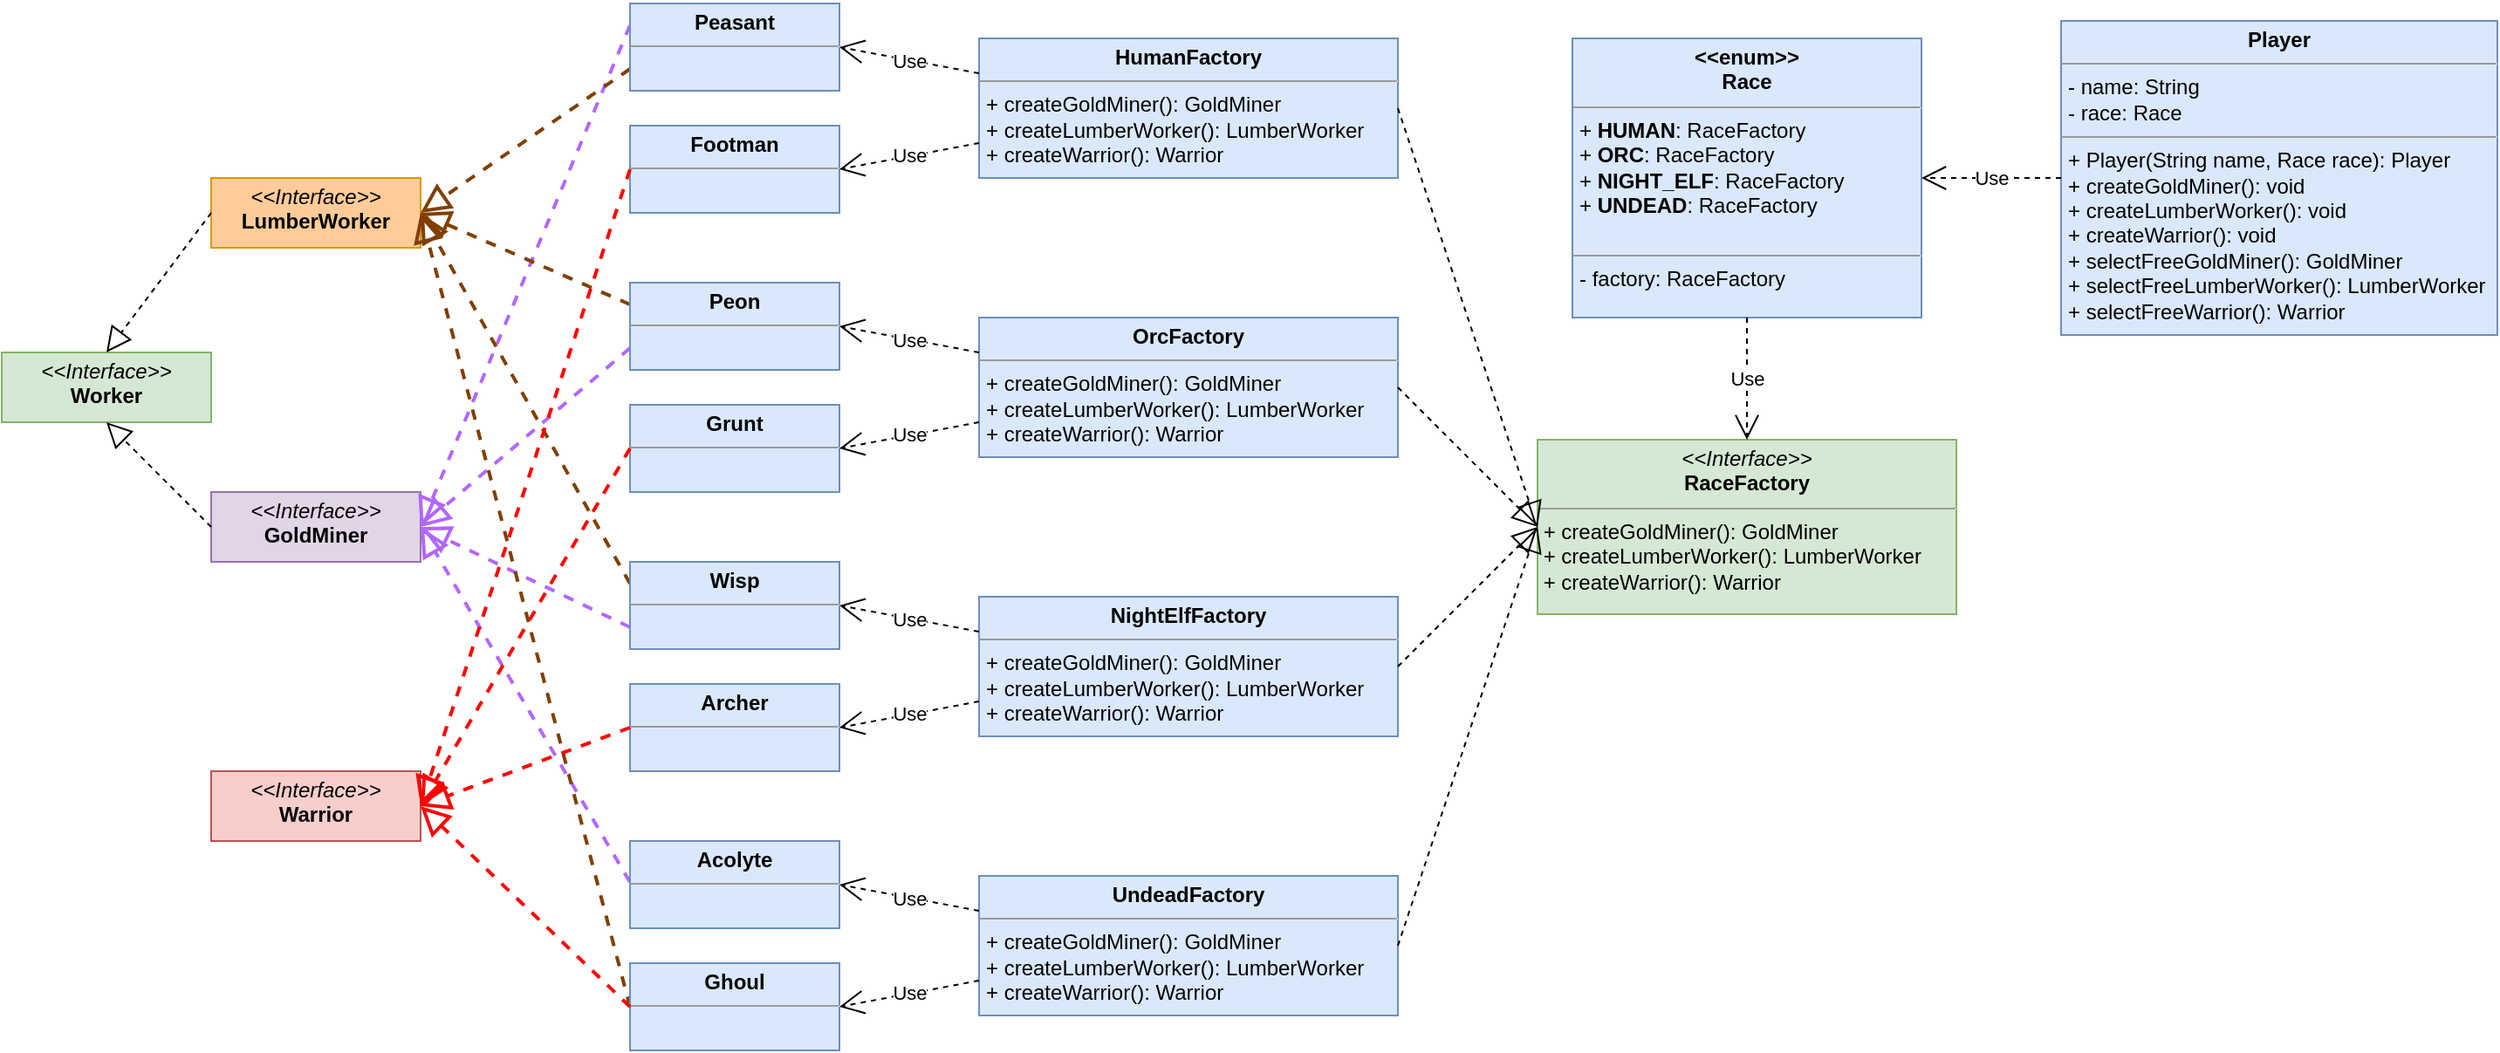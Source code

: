 <mxfile version="13.3.9" type="device"><diagram id="P6e_GB2rLNLxphyNuxIH" name="Page-1"><mxGraphModel dx="3542" dy="2015" grid="1" gridSize="10" guides="1" tooltips="1" connect="1" arrows="1" fold="1" page="1" pageScale="1" pageWidth="827" pageHeight="1169" math="0" shadow="0"><root><mxCell id="0"/><mxCell id="1" parent="0"/><mxCell id="o_yk3WBDeLrKvYmKNRMG-1" value="&lt;p style=&quot;margin: 0px ; margin-top: 4px ; text-align: center&quot;&gt;&lt;b&gt;Player&lt;/b&gt;&lt;br&gt;&lt;/p&gt;&lt;hr size=&quot;1&quot;&gt;&lt;p style=&quot;margin: 0px ; margin-left: 4px&quot;&gt;- name: String&lt;br&gt;- race: Race&lt;/p&gt;&lt;hr size=&quot;1&quot;&gt;&lt;p style=&quot;margin: 0px ; margin-left: 4px&quot;&gt;+ Player(String name, Race race): Player&lt;br&gt;+ createGoldMiner(): void&lt;br&gt;+ createLumberWorker(): void&lt;br&gt;+ createWarrior(): void&lt;br&gt;+ selectFreeGoldMiner(): GoldMiner&lt;/p&gt;&lt;p style=&quot;margin: 0px ; margin-left: 4px&quot;&gt;+ selectFreeLumberWorker(): LumberWorker&lt;/p&gt;&lt;p style=&quot;margin: 0px ; margin-left: 4px&quot;&gt;+ selectFreeWarrior(): Warrior&lt;/p&gt;" style="verticalAlign=top;align=left;overflow=fill;fontSize=12;fontFamily=Helvetica;html=1;fillColor=#dae8fc;strokeColor=#6c8ebf;" parent="1" vertex="1"><mxGeometry x="380" y="30" width="250" height="180" as="geometry"/></mxCell><mxCell id="o_yk3WBDeLrKvYmKNRMG-2" value="&lt;p style=&quot;margin: 0px ; margin-top: 4px ; text-align: center&quot;&gt;&lt;b&gt;&amp;lt;&amp;lt;enum&amp;gt;&amp;gt;&lt;br&gt;Race&lt;/b&gt;&lt;br&gt;&lt;/p&gt;&lt;hr size=&quot;1&quot;&gt;&lt;p style=&quot;margin: 0px ; margin-left: 4px&quot;&gt;+ &lt;b&gt;HUMAN&lt;/b&gt;: RaceFactory&lt;br&gt;+ &lt;b&gt;ORC&lt;/b&gt;: RaceFactory&lt;br&gt;+ &lt;b&gt;NIGHT_ELF&lt;/b&gt;: RaceFactory&lt;br&gt;+ &lt;b&gt;UNDEAD&lt;/b&gt;: RaceFactory&lt;br&gt;&lt;br&gt;&lt;/p&gt;&lt;hr size=&quot;1&quot;&gt;&lt;p style=&quot;margin: 0px ; margin-left: 4px&quot;&gt;- factory: RaceFactory&lt;br&gt;&lt;/p&gt;" style="verticalAlign=top;align=left;overflow=fill;fontSize=12;fontFamily=Helvetica;html=1;fillColor=#dae8fc;strokeColor=#6c8ebf;" parent="1" vertex="1"><mxGeometry x="100" y="40" width="200" height="160" as="geometry"/></mxCell><mxCell id="o_yk3WBDeLrKvYmKNRMG-3" value="&lt;p style=&quot;margin: 0px ; margin-top: 4px ; text-align: center&quot;&gt;&lt;i&gt;&amp;lt;&amp;lt;Interface&amp;gt;&amp;gt;&lt;/i&gt;&lt;br&gt;&lt;b&gt;RaceFactory&lt;/b&gt;&lt;/p&gt;&lt;hr size=&quot;1&quot;&gt;&lt;p style=&quot;margin: 0px ; margin-left: 4px&quot;&gt;&lt;/p&gt;&lt;p style=&quot;margin: 0px ; margin-left: 4px&quot;&gt;&lt;/p&gt;&amp;nbsp;+ createGoldMiner(): GoldMiner&lt;br&gt;&amp;nbsp;+ createLumberWorker(): LumberWorker&lt;br&gt;&amp;nbsp;+ createWarrior(): Warrior" style="verticalAlign=top;align=left;overflow=fill;fontSize=12;fontFamily=Helvetica;html=1;fillColor=#d5e8d4;strokeColor=#82b366;" parent="1" vertex="1"><mxGeometry x="80" y="270" width="240" height="100" as="geometry"/></mxCell><mxCell id="o_yk3WBDeLrKvYmKNRMG-4" value="&lt;p style=&quot;margin: 0px ; margin-top: 4px ; text-align: center&quot;&gt;&lt;b&gt;HumanFactory&lt;/b&gt;&lt;/p&gt;&lt;hr size=&quot;1&quot;&gt;&lt;p style=&quot;margin: 0px ; margin-left: 4px&quot;&gt;+ createGoldMiner(): GoldMiner&lt;br&gt;+ createLumberWorker(): LumberWorker&lt;br&gt;+ createWarrior(): Warrior&lt;/p&gt;" style="verticalAlign=top;align=left;overflow=fill;fontSize=12;fontFamily=Helvetica;html=1;fillColor=#dae8fc;strokeColor=#6c8ebf;" parent="1" vertex="1"><mxGeometry x="-240" y="40" width="240" height="80" as="geometry"/></mxCell><mxCell id="o_yk3WBDeLrKvYmKNRMG-5" value="&lt;p style=&quot;margin: 0px ; margin-top: 4px ; text-align: center&quot;&gt;&lt;b&gt;OrcFactory&lt;/b&gt;&lt;/p&gt;&lt;hr size=&quot;1&quot;&gt;&lt;p style=&quot;margin: 0px ; margin-left: 4px&quot;&gt;+ createGoldMiner(): GoldMiner&lt;br&gt;+ createLumberWorker(): LumberWorker&lt;br&gt;&lt;/p&gt;&lt;p style=&quot;margin: 0px ; margin-left: 4px&quot;&gt;+ createWarrior(): Warrior&lt;br&gt;&lt;/p&gt;" style="verticalAlign=top;align=left;overflow=fill;fontSize=12;fontFamily=Helvetica;html=1;fillColor=#dae8fc;strokeColor=#6c8ebf;" parent="1" vertex="1"><mxGeometry x="-240" y="200" width="240" height="80" as="geometry"/></mxCell><mxCell id="o_yk3WBDeLrKvYmKNRMG-6" value="&lt;p style=&quot;margin: 0px ; margin-top: 4px ; text-align: center&quot;&gt;&lt;b&gt;NightElfFactory&lt;/b&gt;&lt;/p&gt;&lt;hr size=&quot;1&quot;&gt;&lt;p style=&quot;margin: 0px ; margin-left: 4px&quot;&gt;+ createGoldMiner(): GoldMiner&lt;br&gt;+ createLumberWorker(): LumberWorker&lt;br&gt;&lt;/p&gt;&lt;p style=&quot;margin: 0px ; margin-left: 4px&quot;&gt;+ createWarrior(): Warrior&lt;br&gt;&lt;/p&gt;" style="verticalAlign=top;align=left;overflow=fill;fontSize=12;fontFamily=Helvetica;html=1;fillColor=#dae8fc;strokeColor=#6c8ebf;" parent="1" vertex="1"><mxGeometry x="-240" y="360" width="240" height="80" as="geometry"/></mxCell><mxCell id="o_yk3WBDeLrKvYmKNRMG-7" value="&lt;p style=&quot;margin: 0px ; margin-top: 4px ; text-align: center&quot;&gt;&lt;b&gt;UndeadFactory&lt;/b&gt;&lt;/p&gt;&lt;hr size=&quot;1&quot;&gt;&lt;p style=&quot;margin: 0px ; margin-left: 4px&quot;&gt;+ createGoldMiner(): GoldMiner&lt;br&gt;+ createLumberWorker(): LumberWorker&lt;br&gt;&lt;/p&gt;&lt;p style=&quot;margin: 0px ; margin-left: 4px&quot;&gt;+ createWarrior(): Warrior&lt;br&gt;&lt;/p&gt;" style="verticalAlign=top;align=left;overflow=fill;fontSize=12;fontFamily=Helvetica;html=1;fillColor=#dae8fc;strokeColor=#6c8ebf;" parent="1" vertex="1"><mxGeometry x="-240" y="520" width="240" height="80" as="geometry"/></mxCell><mxCell id="o_yk3WBDeLrKvYmKNRMG-8" value="&lt;p style=&quot;margin: 0px ; margin-top: 4px ; text-align: center&quot;&gt;&lt;i&gt;&amp;lt;&amp;lt;Interface&amp;gt;&amp;gt;&lt;/i&gt;&lt;br&gt;&lt;b&gt;GoldMiner&lt;/b&gt;&lt;/p&gt;&lt;p style=&quot;margin: 0px ; margin-left: 4px&quot;&gt;&lt;/p&gt;&lt;p style=&quot;margin: 0px ; margin-left: 4px&quot;&gt;&lt;/p&gt;" style="verticalAlign=top;align=left;overflow=fill;fontSize=12;fontFamily=Helvetica;html=1;fillColor=#e1d5e7;strokeColor=#9673a6;" parent="1" vertex="1"><mxGeometry x="-680" y="300" width="120" height="40" as="geometry"/></mxCell><mxCell id="o_yk3WBDeLrKvYmKNRMG-10" value="&lt;p style=&quot;margin: 0px ; margin-top: 4px ; text-align: center&quot;&gt;&lt;i&gt;&amp;lt;&amp;lt;Interface&amp;gt;&amp;gt;&lt;/i&gt;&lt;br&gt;&lt;b&gt;LumberWorker&lt;/b&gt;&lt;/p&gt;&lt;p style=&quot;margin: 0px ; margin-left: 4px&quot;&gt;&lt;/p&gt;&lt;p style=&quot;margin: 0px ; margin-left: 4px&quot;&gt;&lt;/p&gt;" style="verticalAlign=top;align=left;overflow=fill;fontSize=12;fontFamily=Helvetica;html=1;strokeColor=#d79b00;fillColor=#FFCC99;" parent="1" vertex="1"><mxGeometry x="-680" y="120" width="120" height="40" as="geometry"/></mxCell><mxCell id="o_yk3WBDeLrKvYmKNRMG-11" value="&lt;p style=&quot;margin: 0px ; margin-top: 4px ; text-align: center&quot;&gt;&lt;i&gt;&amp;lt;&amp;lt;Interface&amp;gt;&amp;gt;&lt;/i&gt;&lt;br&gt;&lt;b&gt;Worker&lt;/b&gt;&lt;/p&gt;&lt;p style=&quot;margin: 0px ; margin-left: 4px&quot;&gt;&lt;/p&gt;&lt;p style=&quot;margin: 0px ; margin-left: 4px&quot;&gt;&lt;/p&gt;" style="verticalAlign=top;align=left;overflow=fill;fontSize=12;fontFamily=Helvetica;html=1;fillColor=#d5e8d4;strokeColor=#82b366;" parent="1" vertex="1"><mxGeometry x="-800" y="220" width="120" height="40" as="geometry"/></mxCell><mxCell id="o_yk3WBDeLrKvYmKNRMG-20" value="" style="endArrow=block;dashed=1;endFill=0;endSize=12;html=1;entryX=0.5;entryY=1;entryDx=0;entryDy=0;exitX=0;exitY=0.5;exitDx=0;exitDy=0;" parent="1" source="o_yk3WBDeLrKvYmKNRMG-8" target="o_yk3WBDeLrKvYmKNRMG-11" edge="1"><mxGeometry width="160" relative="1" as="geometry"><mxPoint x="-1050" y="520" as="sourcePoint"/><mxPoint x="-1030" y="490" as="targetPoint"/></mxGeometry></mxCell><mxCell id="o_yk3WBDeLrKvYmKNRMG-21" value="" style="endArrow=block;dashed=1;endFill=0;endSize=12;html=1;entryX=0.5;entryY=0;entryDx=0;entryDy=0;exitX=0;exitY=0.5;exitDx=0;exitDy=0;" parent="1" source="o_yk3WBDeLrKvYmKNRMG-10" target="o_yk3WBDeLrKvYmKNRMG-11" edge="1"><mxGeometry width="160" relative="1" as="geometry"><mxPoint x="-1270" y="390" as="sourcePoint"/><mxPoint x="-1140" y="640" as="targetPoint"/></mxGeometry></mxCell><mxCell id="o_yk3WBDeLrKvYmKNRMG-24" value="" style="endArrow=block;dashed=1;endFill=0;endSize=12;html=1;exitX=1;exitY=0.5;exitDx=0;exitDy=0;entryX=0;entryY=0.5;entryDx=0;entryDy=0;" parent="1" source="o_yk3WBDeLrKvYmKNRMG-4" target="o_yk3WBDeLrKvYmKNRMG-3" edge="1"><mxGeometry width="160" relative="1" as="geometry"><mxPoint x="20" y="200" as="sourcePoint"/><mxPoint x="180" y="240" as="targetPoint"/></mxGeometry></mxCell><mxCell id="o_yk3WBDeLrKvYmKNRMG-25" value="" style="endArrow=block;dashed=1;endFill=0;endSize=12;html=1;exitX=1;exitY=0.5;exitDx=0;exitDy=0;" parent="1" source="o_yk3WBDeLrKvYmKNRMG-5" edge="1"><mxGeometry width="160" relative="1" as="geometry"><mxPoint x="10" y="150.0" as="sourcePoint"/><mxPoint x="80" y="320" as="targetPoint"/></mxGeometry></mxCell><mxCell id="o_yk3WBDeLrKvYmKNRMG-26" value="" style="endArrow=block;dashed=1;endFill=0;endSize=12;html=1;exitX=1;exitY=0.5;exitDx=0;exitDy=0;entryX=0;entryY=0.5;entryDx=0;entryDy=0;" parent="1" source="o_yk3WBDeLrKvYmKNRMG-6" target="o_yk3WBDeLrKvYmKNRMG-3" edge="1"><mxGeometry width="160" relative="1" as="geometry"><mxPoint x="10" y="270.0" as="sourcePoint"/><mxPoint x="90" y="330.0" as="targetPoint"/></mxGeometry></mxCell><mxCell id="o_yk3WBDeLrKvYmKNRMG-27" value="" style="endArrow=block;dashed=1;endFill=0;endSize=12;html=1;exitX=1;exitY=0.5;exitDx=0;exitDy=0;entryX=0;entryY=0.5;entryDx=0;entryDy=0;" parent="1" source="o_yk3WBDeLrKvYmKNRMG-7" target="o_yk3WBDeLrKvYmKNRMG-3" edge="1"><mxGeometry width="160" relative="1" as="geometry"><mxPoint x="10" y="390.0" as="sourcePoint"/><mxPoint x="90" y="330.0" as="targetPoint"/></mxGeometry></mxCell><mxCell id="o_yk3WBDeLrKvYmKNRMG-31" value="Use" style="endArrow=open;endSize=12;dashed=1;html=1;exitX=0;exitY=0.25;exitDx=0;exitDy=0;entryX=1;entryY=0.5;entryDx=0;entryDy=0;" parent="1" source="o_yk3WBDeLrKvYmKNRMG-4" target="o_yk3WBDeLrKvYmKNRMG-52" edge="1"><mxGeometry width="160" relative="1" as="geometry"><mxPoint x="-270" y="310" as="sourcePoint"/><mxPoint x="-110" y="310" as="targetPoint"/></mxGeometry></mxCell><mxCell id="o_yk3WBDeLrKvYmKNRMG-32" value="Use" style="endArrow=open;endSize=12;dashed=1;html=1;exitX=0;exitY=0.25;exitDx=0;exitDy=0;entryX=1;entryY=0.5;entryDx=0;entryDy=0;" parent="1" source="o_yk3WBDeLrKvYmKNRMG-5" target="o_yk3WBDeLrKvYmKNRMG-53" edge="1"><mxGeometry width="160" relative="1" as="geometry"><mxPoint x="-190" y="150.0" as="sourcePoint"/><mxPoint x="-330" y="170.0" as="targetPoint"/></mxGeometry></mxCell><mxCell id="o_yk3WBDeLrKvYmKNRMG-33" value="Use" style="endArrow=open;endSize=12;dashed=1;html=1;exitX=0;exitY=0.25;exitDx=0;exitDy=0;entryX=1;entryY=0.5;entryDx=0;entryDy=0;" parent="1" source="o_yk3WBDeLrKvYmKNRMG-6" target="o_yk3WBDeLrKvYmKNRMG-54" edge="1"><mxGeometry width="160" relative="1" as="geometry"><mxPoint x="-180" y="160.0" as="sourcePoint"/><mxPoint x="-320" y="180.0" as="targetPoint"/></mxGeometry></mxCell><mxCell id="o_yk3WBDeLrKvYmKNRMG-34" value="Use" style="endArrow=open;endSize=12;dashed=1;html=1;entryX=1;entryY=0.5;entryDx=0;entryDy=0;exitX=0;exitY=0.25;exitDx=0;exitDy=0;" parent="1" source="o_yk3WBDeLrKvYmKNRMG-7" target="o_yk3WBDeLrKvYmKNRMG-55" edge="1"><mxGeometry width="160" relative="1" as="geometry"><mxPoint x="-230" y="480" as="sourcePoint"/><mxPoint x="-310" y="190.0" as="targetPoint"/></mxGeometry></mxCell><mxCell id="o_yk3WBDeLrKvYmKNRMG-35" value="Use" style="endArrow=open;endSize=12;dashed=1;html=1;exitX=0;exitY=0.75;exitDx=0;exitDy=0;entryX=1;entryY=0.5;entryDx=0;entryDy=0;" parent="1" source="o_yk3WBDeLrKvYmKNRMG-7" target="o_yk3WBDeLrKvYmKNRMG-58" edge="1"><mxGeometry width="160" relative="1" as="geometry"><mxPoint x="-170" y="650.0" as="sourcePoint"/><mxPoint x="-310" y="670.0" as="targetPoint"/></mxGeometry></mxCell><mxCell id="o_yk3WBDeLrKvYmKNRMG-36" value="" style="endArrow=block;dashed=1;endFill=0;endSize=12;html=1;exitX=-0.001;exitY=0.468;exitDx=0;exitDy=0;entryX=1;entryY=0.5;entryDx=0;entryDy=0;exitPerimeter=0;strokeColor=#B266FF;strokeWidth=2;" parent="1" source="o_yk3WBDeLrKvYmKNRMG-55" target="o_yk3WBDeLrKvYmKNRMG-8" edge="1"><mxGeometry width="160" relative="1" as="geometry"><mxPoint x="-650" y="370.0" as="sourcePoint"/><mxPoint x="-570" y="430.0" as="targetPoint"/></mxGeometry></mxCell><mxCell id="o_yk3WBDeLrKvYmKNRMG-37" value="" style="endArrow=block;dashed=1;endFill=0;endSize=12;html=1;entryX=1;entryY=0.5;entryDx=0;entryDy=0;exitX=0;exitY=0.75;exitDx=0;exitDy=0;strokeColor=#B266FF;strokeWidth=2;" parent="1" source="o_yk3WBDeLrKvYmKNRMG-54" target="o_yk3WBDeLrKvYmKNRMG-8" edge="1"><mxGeometry width="160" relative="1" as="geometry"><mxPoint x="-590" y="410" as="sourcePoint"/><mxPoint x="-690" y="490" as="targetPoint"/></mxGeometry></mxCell><mxCell id="o_yk3WBDeLrKvYmKNRMG-38" value="" style="endArrow=block;dashed=1;endFill=0;endSize=12;html=1;exitX=0;exitY=0.75;exitDx=0;exitDy=0;entryX=1;entryY=0.5;entryDx=0;entryDy=0;strokeColor=#B266FF;strokeWidth=2;" parent="1" source="o_yk3WBDeLrKvYmKNRMG-53" target="o_yk3WBDeLrKvYmKNRMG-8" edge="1"><mxGeometry width="160" relative="1" as="geometry"><mxPoint x="-580" y="260" as="sourcePoint"/><mxPoint x="-660" y="570" as="targetPoint"/></mxGeometry></mxCell><mxCell id="o_yk3WBDeLrKvYmKNRMG-39" value="" style="endArrow=block;dashed=1;endFill=0;endSize=12;html=1;entryX=1;entryY=0.5;entryDx=0;entryDy=0;exitX=0;exitY=0.25;exitDx=0;exitDy=0;strokeColor=#B266FF;strokeWidth=2;" parent="1" source="o_yk3WBDeLrKvYmKNRMG-52" target="o_yk3WBDeLrKvYmKNRMG-8" edge="1"><mxGeometry width="160" relative="1" as="geometry"><mxPoint x="-590" y="90" as="sourcePoint"/><mxPoint x="-670" y="360" as="targetPoint"/></mxGeometry></mxCell><mxCell id="o_yk3WBDeLrKvYmKNRMG-40" value="" style="endArrow=block;dashed=1;endFill=0;endSize=12;html=1;entryX=1;entryY=0.5;entryDx=0;entryDy=0;exitX=0;exitY=0.75;exitDx=0;exitDy=0;strokeColor=#803F00;strokeWidth=2;" parent="1" source="o_yk3WBDeLrKvYmKNRMG-52" target="o_yk3WBDeLrKvYmKNRMG-10" edge="1"><mxGeometry width="160" relative="1" as="geometry"><mxPoint x="-640" y="120" as="sourcePoint"/><mxPoint x="-690" y="490" as="targetPoint"/></mxGeometry></mxCell><mxCell id="o_yk3WBDeLrKvYmKNRMG-41" value="" style="endArrow=block;dashed=1;endFill=0;endSize=12;html=1;entryX=1;entryY=0.5;entryDx=0;entryDy=0;exitX=0;exitY=0.25;exitDx=0;exitDy=0;strokeColor=#803F00;strokeWidth=2;" parent="1" source="o_yk3WBDeLrKvYmKNRMG-53" target="o_yk3WBDeLrKvYmKNRMG-10" edge="1"><mxGeometry width="160" relative="1" as="geometry"><mxPoint x="-550" y="140" as="sourcePoint"/><mxPoint x="-690" y="290.0" as="targetPoint"/></mxGeometry></mxCell><mxCell id="o_yk3WBDeLrKvYmKNRMG-42" value="" style="endArrow=block;dashed=1;endFill=0;endSize=12;html=1;entryX=1;entryY=0.5;entryDx=0;entryDy=0;exitX=0;exitY=0.25;exitDx=0;exitDy=0;strokeColor=#803F00;strokeWidth=2;" parent="1" source="o_yk3WBDeLrKvYmKNRMG-54" target="o_yk3WBDeLrKvYmKNRMG-10" edge="1"><mxGeometry width="160" relative="1" as="geometry"><mxPoint x="-550" y="220.0" as="sourcePoint"/><mxPoint x="-690" y="290.0" as="targetPoint"/></mxGeometry></mxCell><mxCell id="o_yk3WBDeLrKvYmKNRMG-43" value="" style="endArrow=block;dashed=1;endFill=0;endSize=12;html=1;entryX=1;entryY=0.5;entryDx=0;entryDy=0;exitX=0;exitY=0.5;exitDx=0;exitDy=0;strokeColor=#803F00;strokeWidth=2;" parent="1" source="o_yk3WBDeLrKvYmKNRMG-58" target="o_yk3WBDeLrKvYmKNRMG-10" edge="1"><mxGeometry width="160" relative="1" as="geometry"><mxPoint x="-580" y="605" as="sourcePoint"/><mxPoint x="-690" y="290.0" as="targetPoint"/></mxGeometry></mxCell><mxCell id="o_yk3WBDeLrKvYmKNRMG-44" value="Use" style="endArrow=open;endSize=12;dashed=1;html=1;exitX=0.5;exitY=1;exitDx=0;exitDy=0;entryX=0.5;entryY=0;entryDx=0;entryDy=0;" parent="1" source="o_yk3WBDeLrKvYmKNRMG-2" target="o_yk3WBDeLrKvYmKNRMG-3" edge="1"><mxGeometry width="160" relative="1" as="geometry"><mxPoint x="240" y="230" as="sourcePoint"/><mxPoint x="270" y="240" as="targetPoint"/></mxGeometry></mxCell><mxCell id="o_yk3WBDeLrKvYmKNRMG-45" value="Use" style="endArrow=open;endSize=12;dashed=1;html=1;exitX=0;exitY=0.5;exitDx=0;exitDy=0;entryX=1;entryY=0.5;entryDx=0;entryDy=0;" parent="1" source="o_yk3WBDeLrKvYmKNRMG-1" target="o_yk3WBDeLrKvYmKNRMG-2" edge="1"><mxGeometry width="160" relative="1" as="geometry"><mxPoint x="210" y="210.0" as="sourcePoint"/><mxPoint x="210" y="290.0" as="targetPoint"/></mxGeometry></mxCell><mxCell id="o_yk3WBDeLrKvYmKNRMG-52" value="&lt;p style=&quot;margin: 0px ; margin-top: 4px ; text-align: center&quot;&gt;&lt;b&gt;Peasant&lt;/b&gt;&lt;br&gt;&lt;/p&gt;&lt;hr size=&quot;1&quot;&gt;&lt;p style=&quot;margin: 0px ; margin-left: 4px&quot;&gt;&lt;/p&gt;" style="verticalAlign=top;align=left;overflow=fill;fontSize=12;fontFamily=Helvetica;html=1;fillColor=#dae8fc;strokeColor=#6c8ebf;" parent="1" vertex="1"><mxGeometry x="-440" y="20" width="120" height="50" as="geometry"/></mxCell><mxCell id="o_yk3WBDeLrKvYmKNRMG-53" value="&lt;p style=&quot;margin: 0px ; margin-top: 4px ; text-align: center&quot;&gt;&lt;b&gt;Peon&lt;/b&gt;&lt;br&gt;&lt;/p&gt;&lt;hr size=&quot;1&quot;&gt;&lt;p style=&quot;margin: 0px ; margin-left: 4px&quot;&gt;&lt;/p&gt;" style="verticalAlign=top;align=left;overflow=fill;fontSize=12;fontFamily=Helvetica;html=1;fillColor=#dae8fc;strokeColor=#6c8ebf;" parent="1" vertex="1"><mxGeometry x="-440" y="180" width="120" height="50" as="geometry"/></mxCell><mxCell id="o_yk3WBDeLrKvYmKNRMG-54" value="&lt;p style=&quot;margin: 0px ; margin-top: 4px ; text-align: center&quot;&gt;&lt;b&gt;Wisp&lt;/b&gt;&lt;br&gt;&lt;/p&gt;&lt;hr size=&quot;1&quot;&gt;&lt;p style=&quot;margin: 0px ; margin-left: 4px&quot;&gt;&lt;/p&gt;" style="verticalAlign=top;align=left;overflow=fill;fontSize=12;fontFamily=Helvetica;html=1;fillColor=#dae8fc;strokeColor=#6c8ebf;" parent="1" vertex="1"><mxGeometry x="-440" y="340" width="120" height="50" as="geometry"/></mxCell><mxCell id="o_yk3WBDeLrKvYmKNRMG-55" value="&lt;p style=&quot;margin: 0px ; margin-top: 4px ; text-align: center&quot;&gt;&lt;b&gt;Acolyte&lt;/b&gt;&lt;br&gt;&lt;/p&gt;&lt;hr size=&quot;1&quot;&gt;&lt;p style=&quot;margin: 0px ; margin-left: 4px&quot;&gt;&lt;/p&gt;" style="verticalAlign=top;align=left;overflow=fill;fontSize=12;fontFamily=Helvetica;html=1;fillColor=#dae8fc;strokeColor=#6c8ebf;" parent="1" vertex="1"><mxGeometry x="-440" y="500" width="120" height="50" as="geometry"/></mxCell><mxCell id="o_yk3WBDeLrKvYmKNRMG-58" value="&lt;p style=&quot;margin: 0px ; margin-top: 4px ; text-align: center&quot;&gt;&lt;b&gt;Ghoul&lt;/b&gt;&lt;br&gt;&lt;/p&gt;&lt;hr size=&quot;1&quot;&gt;&lt;p style=&quot;margin: 0px ; margin-left: 4px&quot;&gt;&lt;/p&gt;" style="verticalAlign=top;align=left;overflow=fill;fontSize=12;fontFamily=Helvetica;html=1;fillColor=#dae8fc;strokeColor=#6c8ebf;" parent="1" vertex="1"><mxGeometry x="-440" y="570" width="120" height="50" as="geometry"/></mxCell><mxCell id="Cj1z8Dfb7YpwWpHsgNrG-1" value="&lt;p style=&quot;margin: 0px ; margin-top: 4px ; text-align: center&quot;&gt;&lt;i&gt;&amp;lt;&amp;lt;Interface&amp;gt;&amp;gt;&lt;/i&gt;&lt;br&gt;&lt;b&gt;Warrior&lt;/b&gt;&lt;/p&gt;&lt;p style=&quot;margin: 0px ; margin-left: 4px&quot;&gt;&lt;/p&gt;&lt;p style=&quot;margin: 0px ; margin-left: 4px&quot;&gt;&lt;/p&gt;" style="verticalAlign=top;align=left;overflow=fill;fontSize=12;fontFamily=Helvetica;html=1;fillColor=#f8cecc;strokeColor=#b85450;" vertex="1" parent="1"><mxGeometry x="-680" y="460" width="120" height="40" as="geometry"/></mxCell><mxCell id="Cj1z8Dfb7YpwWpHsgNrG-2" value="" style="endArrow=block;dashed=1;endFill=0;endSize=12;html=1;entryX=1;entryY=0.5;entryDx=0;entryDy=0;exitX=0;exitY=0.5;exitDx=0;exitDy=0;strokeColor=#FF0000;strokeWidth=2;" edge="1" parent="1" source="o_yk3WBDeLrKvYmKNRMG-58" target="Cj1z8Dfb7YpwWpHsgNrG-1"><mxGeometry width="160" relative="1" as="geometry"><mxPoint x="-550" y="805" as="sourcePoint"/><mxPoint x="-690" y="270" as="targetPoint"/></mxGeometry></mxCell><mxCell id="Cj1z8Dfb7YpwWpHsgNrG-3" value="&lt;p style=&quot;margin: 0px ; margin-top: 4px ; text-align: center&quot;&gt;&lt;b&gt;Grunt&lt;/b&gt;&lt;br&gt;&lt;/p&gt;&lt;hr size=&quot;1&quot;&gt;&lt;p style=&quot;margin: 0px ; margin-left: 4px&quot;&gt;&lt;/p&gt;" style="verticalAlign=top;align=left;overflow=fill;fontSize=12;fontFamily=Helvetica;html=1;fillColor=#dae8fc;strokeColor=#6c8ebf;" vertex="1" parent="1"><mxGeometry x="-440" y="250" width="120" height="50" as="geometry"/></mxCell><mxCell id="Cj1z8Dfb7YpwWpHsgNrG-4" value="&lt;p style=&quot;margin: 0px ; margin-top: 4px ; text-align: center&quot;&gt;&lt;b&gt;Footman&lt;/b&gt;&lt;br&gt;&lt;/p&gt;&lt;hr size=&quot;1&quot;&gt;&lt;p style=&quot;margin: 0px ; margin-left: 4px&quot;&gt;&lt;/p&gt;" style="verticalAlign=top;align=left;overflow=fill;fontSize=12;fontFamily=Helvetica;html=1;fillColor=#dae8fc;strokeColor=#6c8ebf;" vertex="1" parent="1"><mxGeometry x="-440" y="90" width="120" height="50" as="geometry"/></mxCell><mxCell id="Cj1z8Dfb7YpwWpHsgNrG-5" value="Use" style="endArrow=open;endSize=12;dashed=1;html=1;exitX=0;exitY=0.75;exitDx=0;exitDy=0;entryX=1;entryY=0.5;entryDx=0;entryDy=0;" edge="1" parent="1" source="o_yk3WBDeLrKvYmKNRMG-4" target="Cj1z8Dfb7YpwWpHsgNrG-4"><mxGeometry width="160" relative="1" as="geometry"><mxPoint x="-190" y="150" as="sourcePoint"/><mxPoint x="-310" y="55" as="targetPoint"/></mxGeometry></mxCell><mxCell id="Cj1z8Dfb7YpwWpHsgNrG-6" value="Use" style="endArrow=open;endSize=12;dashed=1;html=1;exitX=0;exitY=0.75;exitDx=0;exitDy=0;entryX=1;entryY=0.5;entryDx=0;entryDy=0;" edge="1" parent="1" source="o_yk3WBDeLrKvYmKNRMG-5" target="Cj1z8Dfb7YpwWpHsgNrG-3"><mxGeometry width="160" relative="1" as="geometry"><mxPoint x="-190" y="230" as="sourcePoint"/><mxPoint x="-310" y="215" as="targetPoint"/></mxGeometry></mxCell><mxCell id="Cj1z8Dfb7YpwWpHsgNrG-7" value="&lt;p style=&quot;margin: 0px ; margin-top: 4px ; text-align: center&quot;&gt;&lt;b&gt;Archer&lt;/b&gt;&lt;/p&gt;&lt;hr size=&quot;1&quot;&gt;&lt;p style=&quot;margin: 0px ; margin-left: 4px&quot;&gt;&lt;/p&gt;" style="verticalAlign=top;align=left;overflow=fill;fontSize=12;fontFamily=Helvetica;html=1;fillColor=#dae8fc;strokeColor=#6c8ebf;" vertex="1" parent="1"><mxGeometry x="-440" y="410" width="120" height="50" as="geometry"/></mxCell><mxCell id="Cj1z8Dfb7YpwWpHsgNrG-8" value="Use" style="endArrow=open;endSize=12;dashed=1;html=1;exitX=0;exitY=0.75;exitDx=0;exitDy=0;entryX=1;entryY=0.5;entryDx=0;entryDy=0;" edge="1" parent="1" source="o_yk3WBDeLrKvYmKNRMG-6" target="Cj1z8Dfb7YpwWpHsgNrG-7"><mxGeometry width="160" relative="1" as="geometry"><mxPoint x="-190" y="390.0" as="sourcePoint"/><mxPoint x="-310" y="375.0" as="targetPoint"/></mxGeometry></mxCell><mxCell id="Cj1z8Dfb7YpwWpHsgNrG-10" value="" style="endArrow=block;dashed=1;endFill=0;endSize=12;html=1;entryX=1;entryY=0.5;entryDx=0;entryDy=0;exitX=0;exitY=0.5;exitDx=0;exitDy=0;strokeColor=#FF0000;strokeWidth=2;" edge="1" parent="1" source="Cj1z8Dfb7YpwWpHsgNrG-7" target="Cj1z8Dfb7YpwWpHsgNrG-1"><mxGeometry width="160" relative="1" as="geometry"><mxPoint x="-550" y="605" as="sourcePoint"/><mxPoint x="-690.0" y="490" as="targetPoint"/></mxGeometry></mxCell><mxCell id="Cj1z8Dfb7YpwWpHsgNrG-11" value="" style="endArrow=block;dashed=1;endFill=0;endSize=12;html=1;entryX=1;entryY=0.5;entryDx=0;entryDy=0;exitX=0;exitY=0.5;exitDx=0;exitDy=0;strokeColor=#FF0000;strokeWidth=2;" edge="1" parent="1" source="Cj1z8Dfb7YpwWpHsgNrG-3" target="Cj1z8Dfb7YpwWpHsgNrG-1"><mxGeometry width="160" relative="1" as="geometry"><mxPoint x="-540" y="615" as="sourcePoint"/><mxPoint x="-680.0" y="500" as="targetPoint"/></mxGeometry></mxCell><mxCell id="Cj1z8Dfb7YpwWpHsgNrG-12" value="" style="endArrow=block;dashed=1;endFill=0;endSize=12;html=1;entryX=1;entryY=0.5;entryDx=0;entryDy=0;exitX=0;exitY=0.5;exitDx=0;exitDy=0;strokeColor=#FF0000;strokeWidth=2;" edge="1" parent="1" source="Cj1z8Dfb7YpwWpHsgNrG-4" target="Cj1z8Dfb7YpwWpHsgNrG-1"><mxGeometry width="160" relative="1" as="geometry"><mxPoint x="-530" y="625" as="sourcePoint"/><mxPoint x="-670.0" y="510" as="targetPoint"/></mxGeometry></mxCell></root></mxGraphModel></diagram></mxfile>